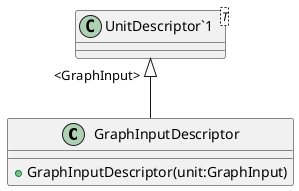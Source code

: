 @startuml
class GraphInputDescriptor {
    + GraphInputDescriptor(unit:GraphInput)
}
class "UnitDescriptor`1"<T> {
}
"UnitDescriptor`1" "<GraphInput>" <|-- GraphInputDescriptor
@enduml
